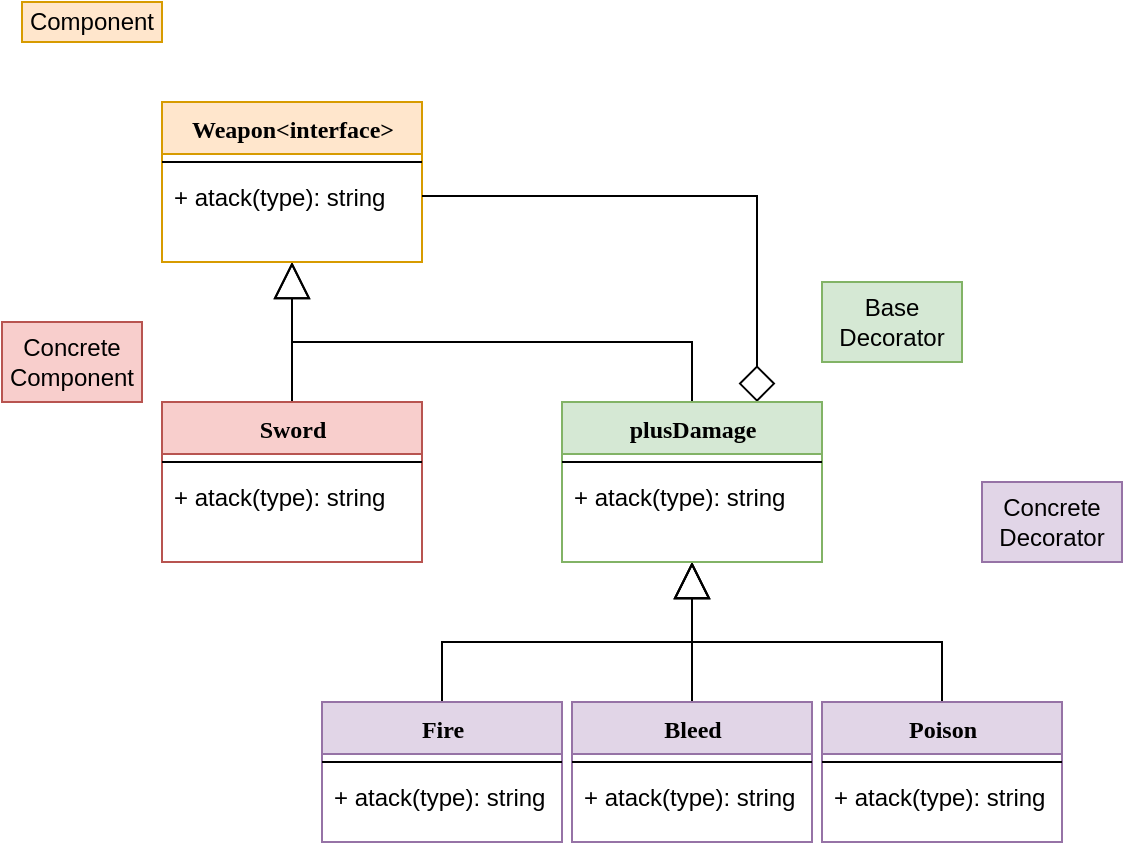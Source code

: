 <mxfile version="14.1.1" type="device"><diagram name="Page-1" id="9f46799a-70d6-7492-0946-bef42562c5a5"><mxGraphModel dx="1374" dy="713" grid="1" gridSize="10" guides="1" tooltips="1" connect="1" arrows="1" fold="1" page="1" pageScale="1" pageWidth="1100" pageHeight="850" background="#ffffff" math="0" shadow="0"><root><mxCell id="0"/><mxCell id="1" parent="0"/><mxCell id="iXoIjDwrSi9Bv7PC9EBL-6" style="edgeStyle=orthogonalEdgeStyle;rounded=0;orthogonalLoop=1;jettySize=auto;html=1;exitX=0.5;exitY=1;exitDx=0;exitDy=0;entryX=0.5;entryY=0;entryDx=0;entryDy=0;endArrow=none;endFill=0;startArrow=block;startFill=0;startSize=16;" edge="1" parent="1" source="78961159f06e98e8-17" target="iXoIjDwrSi9Bv7PC9EBL-2"><mxGeometry relative="1" as="geometry"/></mxCell><mxCell id="iXoIjDwrSi9Bv7PC9EBL-10" style="edgeStyle=orthogonalEdgeStyle;rounded=0;orthogonalLoop=1;jettySize=auto;html=1;exitX=0.5;exitY=1;exitDx=0;exitDy=0;entryX=0.5;entryY=0;entryDx=0;entryDy=0;startArrow=block;startFill=0;startSize=16;endArrow=none;endFill=0;" edge="1" parent="1" source="78961159f06e98e8-17" target="iXoIjDwrSi9Bv7PC9EBL-7"><mxGeometry relative="1" as="geometry"/></mxCell><mxCell id="78961159f06e98e8-17" value="Weapon&amp;lt;interface&amp;gt;" style="swimlane;html=1;fontStyle=1;align=center;verticalAlign=top;childLayout=stackLayout;horizontal=1;startSize=26;horizontalStack=0;resizeParent=1;resizeLast=0;collapsible=1;marginBottom=0;swimlaneFillColor=#ffffff;rounded=0;shadow=0;comic=0;labelBackgroundColor=none;strokeWidth=1;fillColor=#ffe6cc;fontFamily=Verdana;fontSize=12;strokeColor=#d79b00;" parent="1" vertex="1"><mxGeometry x="320" y="110" width="130" height="80" as="geometry"/></mxCell><mxCell id="78961159f06e98e8-19" value="" style="line;html=1;strokeWidth=1;fillColor=none;align=left;verticalAlign=middle;spacingTop=-1;spacingLeft=3;spacingRight=3;rotatable=0;labelPosition=right;points=[];portConstraint=eastwest;" parent="78961159f06e98e8-17" vertex="1"><mxGeometry y="26" width="130" height="8" as="geometry"/></mxCell><mxCell id="78961159f06e98e8-20" value="+ atack(type): string" style="text;html=1;strokeColor=none;fillColor=none;align=left;verticalAlign=top;spacingLeft=4;spacingRight=4;whiteSpace=wrap;overflow=hidden;rotatable=0;points=[[0,0.5],[1,0.5]];portConstraint=eastwest;" parent="78961159f06e98e8-17" vertex="1"><mxGeometry y="34" width="130" height="26" as="geometry"/></mxCell><mxCell id="iXoIjDwrSi9Bv7PC9EBL-1" value="Component" style="text;html=1;strokeColor=#d79b00;fillColor=#ffe6cc;align=center;verticalAlign=middle;whiteSpace=wrap;rounded=0;" vertex="1" parent="1"><mxGeometry x="250" y="60" width="70" height="20" as="geometry"/></mxCell><mxCell id="iXoIjDwrSi9Bv7PC9EBL-2" value="Sword" style="swimlane;html=1;fontStyle=1;align=center;verticalAlign=top;childLayout=stackLayout;horizontal=1;startSize=26;horizontalStack=0;resizeParent=1;resizeLast=0;collapsible=1;marginBottom=0;swimlaneFillColor=#ffffff;rounded=0;shadow=0;comic=0;labelBackgroundColor=none;strokeWidth=1;fillColor=#f8cecc;fontFamily=Verdana;fontSize=12;strokeColor=#b85450;" vertex="1" parent="1"><mxGeometry x="320" y="260" width="130" height="80" as="geometry"/></mxCell><mxCell id="iXoIjDwrSi9Bv7PC9EBL-3" value="" style="line;html=1;strokeWidth=1;fillColor=none;align=left;verticalAlign=middle;spacingTop=-1;spacingLeft=3;spacingRight=3;rotatable=0;labelPosition=right;points=[];portConstraint=eastwest;" vertex="1" parent="iXoIjDwrSi9Bv7PC9EBL-2"><mxGeometry y="26" width="130" height="8" as="geometry"/></mxCell><mxCell id="iXoIjDwrSi9Bv7PC9EBL-4" value="+ atack(type): string" style="text;html=1;strokeColor=none;fillColor=none;align=left;verticalAlign=top;spacingLeft=4;spacingRight=4;whiteSpace=wrap;overflow=hidden;rotatable=0;points=[[0,0.5],[1,0.5]];portConstraint=eastwest;" vertex="1" parent="iXoIjDwrSi9Bv7PC9EBL-2"><mxGeometry y="34" width="130" height="26" as="geometry"/></mxCell><mxCell id="iXoIjDwrSi9Bv7PC9EBL-5" value="Concrete Component" style="text;html=1;strokeColor=#b85450;fillColor=#f8cecc;align=center;verticalAlign=middle;whiteSpace=wrap;rounded=0;" vertex="1" parent="1"><mxGeometry x="240" y="220" width="70" height="40" as="geometry"/></mxCell><mxCell id="iXoIjDwrSi9Bv7PC9EBL-21" style="edgeStyle=orthogonalEdgeStyle;rounded=0;orthogonalLoop=1;jettySize=auto;html=1;exitX=0.5;exitY=1;exitDx=0;exitDy=0;entryX=0.5;entryY=0;entryDx=0;entryDy=0;startArrow=block;startFill=0;startSize=16;endArrow=none;endFill=0;" edge="1" parent="1" source="iXoIjDwrSi9Bv7PC9EBL-7" target="iXoIjDwrSi9Bv7PC9EBL-12"><mxGeometry relative="1" as="geometry"/></mxCell><mxCell id="iXoIjDwrSi9Bv7PC9EBL-22" style="edgeStyle=orthogonalEdgeStyle;rounded=0;orthogonalLoop=1;jettySize=auto;html=1;exitX=0.5;exitY=1;exitDx=0;exitDy=0;startArrow=block;startFill=0;startSize=16;endArrow=none;endFill=0;" edge="1" parent="1" source="iXoIjDwrSi9Bv7PC9EBL-7" target="iXoIjDwrSi9Bv7PC9EBL-15"><mxGeometry relative="1" as="geometry"/></mxCell><mxCell id="iXoIjDwrSi9Bv7PC9EBL-23" style="edgeStyle=orthogonalEdgeStyle;rounded=0;orthogonalLoop=1;jettySize=auto;html=1;exitX=0.5;exitY=1;exitDx=0;exitDy=0;entryX=0.5;entryY=0;entryDx=0;entryDy=0;startArrow=block;startFill=0;startSize=16;endArrow=none;endFill=0;" edge="1" parent="1" source="iXoIjDwrSi9Bv7PC9EBL-7" target="iXoIjDwrSi9Bv7PC9EBL-18"><mxGeometry relative="1" as="geometry"/></mxCell><mxCell id="iXoIjDwrSi9Bv7PC9EBL-25" style="edgeStyle=orthogonalEdgeStyle;rounded=0;orthogonalLoop=1;jettySize=auto;html=1;exitX=0.75;exitY=0;exitDx=0;exitDy=0;entryX=1;entryY=0.5;entryDx=0;entryDy=0;startArrow=diamond;startFill=0;startSize=16;endArrow=none;endFill=0;" edge="1" parent="1" source="iXoIjDwrSi9Bv7PC9EBL-7" target="78961159f06e98e8-20"><mxGeometry relative="1" as="geometry"/></mxCell><mxCell id="iXoIjDwrSi9Bv7PC9EBL-7" value="plusDamage" style="swimlane;html=1;fontStyle=1;align=center;verticalAlign=top;childLayout=stackLayout;horizontal=1;startSize=26;horizontalStack=0;resizeParent=1;resizeLast=0;collapsible=1;marginBottom=0;swimlaneFillColor=#ffffff;rounded=0;shadow=0;comic=0;labelBackgroundColor=none;strokeWidth=1;fillColor=#d5e8d4;fontFamily=Verdana;fontSize=12;strokeColor=#82b366;" vertex="1" parent="1"><mxGeometry x="520" y="260" width="130" height="80" as="geometry"/></mxCell><mxCell id="iXoIjDwrSi9Bv7PC9EBL-8" value="" style="line;html=1;strokeWidth=1;fillColor=none;align=left;verticalAlign=middle;spacingTop=-1;spacingLeft=3;spacingRight=3;rotatable=0;labelPosition=right;points=[];portConstraint=eastwest;" vertex="1" parent="iXoIjDwrSi9Bv7PC9EBL-7"><mxGeometry y="26" width="130" height="8" as="geometry"/></mxCell><mxCell id="iXoIjDwrSi9Bv7PC9EBL-9" value="+ atack(type): string" style="text;html=1;strokeColor=none;fillColor=none;align=left;verticalAlign=top;spacingLeft=4;spacingRight=4;whiteSpace=wrap;overflow=hidden;rotatable=0;points=[[0,0.5],[1,0.5]];portConstraint=eastwest;" vertex="1" parent="iXoIjDwrSi9Bv7PC9EBL-7"><mxGeometry y="34" width="130" height="26" as="geometry"/></mxCell><mxCell id="iXoIjDwrSi9Bv7PC9EBL-11" value="Base&lt;br&gt;Decorator" style="text;html=1;strokeColor=#82b366;fillColor=#d5e8d4;align=center;verticalAlign=middle;whiteSpace=wrap;rounded=0;" vertex="1" parent="1"><mxGeometry x="650" y="200" width="70" height="40" as="geometry"/></mxCell><mxCell id="iXoIjDwrSi9Bv7PC9EBL-12" value="Fire" style="swimlane;html=1;fontStyle=1;align=center;verticalAlign=top;childLayout=stackLayout;horizontal=1;startSize=26;horizontalStack=0;resizeParent=1;resizeLast=0;collapsible=1;marginBottom=0;swimlaneFillColor=#ffffff;rounded=0;shadow=0;comic=0;labelBackgroundColor=none;strokeWidth=1;fillColor=#e1d5e7;fontFamily=Verdana;fontSize=12;strokeColor=#9673a6;" vertex="1" parent="1"><mxGeometry x="400" y="410" width="120" height="70" as="geometry"/></mxCell><mxCell id="iXoIjDwrSi9Bv7PC9EBL-13" value="" style="line;html=1;strokeWidth=1;fillColor=none;align=left;verticalAlign=middle;spacingTop=-1;spacingLeft=3;spacingRight=3;rotatable=0;labelPosition=right;points=[];portConstraint=eastwest;" vertex="1" parent="iXoIjDwrSi9Bv7PC9EBL-12"><mxGeometry y="26" width="120" height="8" as="geometry"/></mxCell><mxCell id="iXoIjDwrSi9Bv7PC9EBL-14" value="+ atack(type): string" style="text;html=1;strokeColor=none;fillColor=none;align=left;verticalAlign=top;spacingLeft=4;spacingRight=4;whiteSpace=wrap;overflow=hidden;rotatable=0;points=[[0,0.5],[1,0.5]];portConstraint=eastwest;" vertex="1" parent="iXoIjDwrSi9Bv7PC9EBL-12"><mxGeometry y="34" width="120" height="26" as="geometry"/></mxCell><mxCell id="iXoIjDwrSi9Bv7PC9EBL-15" value="Bleed" style="swimlane;html=1;fontStyle=1;align=center;verticalAlign=top;childLayout=stackLayout;horizontal=1;startSize=26;horizontalStack=0;resizeParent=1;resizeLast=0;collapsible=1;marginBottom=0;swimlaneFillColor=#ffffff;rounded=0;shadow=0;comic=0;labelBackgroundColor=none;strokeWidth=1;fillColor=#e1d5e7;fontFamily=Verdana;fontSize=12;strokeColor=#9673a6;" vertex="1" parent="1"><mxGeometry x="525" y="410" width="120" height="70" as="geometry"/></mxCell><mxCell id="iXoIjDwrSi9Bv7PC9EBL-16" value="" style="line;html=1;strokeWidth=1;fillColor=none;align=left;verticalAlign=middle;spacingTop=-1;spacingLeft=3;spacingRight=3;rotatable=0;labelPosition=right;points=[];portConstraint=eastwest;" vertex="1" parent="iXoIjDwrSi9Bv7PC9EBL-15"><mxGeometry y="26" width="120" height="8" as="geometry"/></mxCell><mxCell id="iXoIjDwrSi9Bv7PC9EBL-17" value="+ atack(type): string" style="text;html=1;strokeColor=none;fillColor=none;align=left;verticalAlign=top;spacingLeft=4;spacingRight=4;whiteSpace=wrap;overflow=hidden;rotatable=0;points=[[0,0.5],[1,0.5]];portConstraint=eastwest;" vertex="1" parent="iXoIjDwrSi9Bv7PC9EBL-15"><mxGeometry y="34" width="120" height="26" as="geometry"/></mxCell><mxCell id="iXoIjDwrSi9Bv7PC9EBL-18" value="Poison" style="swimlane;html=1;fontStyle=1;align=center;verticalAlign=top;childLayout=stackLayout;horizontal=1;startSize=26;horizontalStack=0;resizeParent=1;resizeLast=0;collapsible=1;marginBottom=0;swimlaneFillColor=#ffffff;rounded=0;shadow=0;comic=0;labelBackgroundColor=none;strokeWidth=1;fillColor=#e1d5e7;fontFamily=Verdana;fontSize=12;strokeColor=#9673a6;" vertex="1" parent="1"><mxGeometry x="650" y="410" width="120" height="70" as="geometry"/></mxCell><mxCell id="iXoIjDwrSi9Bv7PC9EBL-19" value="" style="line;html=1;strokeWidth=1;fillColor=none;align=left;verticalAlign=middle;spacingTop=-1;spacingLeft=3;spacingRight=3;rotatable=0;labelPosition=right;points=[];portConstraint=eastwest;" vertex="1" parent="iXoIjDwrSi9Bv7PC9EBL-18"><mxGeometry y="26" width="120" height="8" as="geometry"/></mxCell><mxCell id="iXoIjDwrSi9Bv7PC9EBL-20" value="+ atack(type): string" style="text;html=1;strokeColor=none;fillColor=none;align=left;verticalAlign=top;spacingLeft=4;spacingRight=4;whiteSpace=wrap;overflow=hidden;rotatable=0;points=[[0,0.5],[1,0.5]];portConstraint=eastwest;" vertex="1" parent="iXoIjDwrSi9Bv7PC9EBL-18"><mxGeometry y="34" width="120" height="26" as="geometry"/></mxCell><mxCell id="iXoIjDwrSi9Bv7PC9EBL-24" value="Concrete&lt;br&gt;Decorator" style="text;html=1;strokeColor=#9673a6;fillColor=#e1d5e7;align=center;verticalAlign=middle;whiteSpace=wrap;rounded=0;" vertex="1" parent="1"><mxGeometry x="730" y="300" width="70" height="40" as="geometry"/></mxCell></root></mxGraphModel></diagram></mxfile>